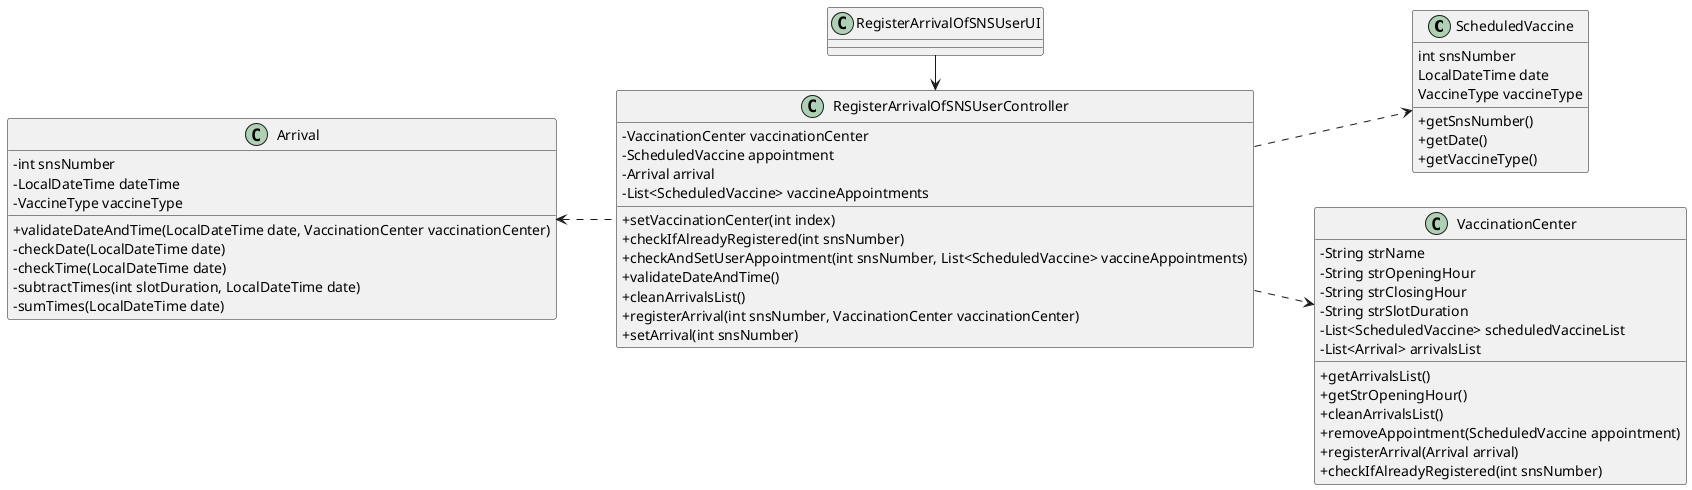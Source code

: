 @startuml
'https://plantuml.com/class-diagram

skinparam classAttributeIconSize 0


class ScheduledVaccine {
int snsNumber
LocalDateTime date
VaccineType vaccineType
+getSnsNumber()
+getDate()
+getVaccineType()
}

'class Company

class VaccinationCenter {
-String strName
-String strOpeningHour
-String strClosingHour
-String strSlotDuration
-List<ScheduledVaccine> scheduledVaccineList
-List<Arrival> arrivalsList
+getArrivalsList()
+getStrOpeningHour()
+cleanArrivalsList()
+removeAppointment(ScheduledVaccine appointment)
+registerArrival(Arrival arrival)
+checkIfAlreadyRegistered(int snsNumber)
}


class RegisterArrivalOfSNSUserUI

class RegisterArrivalOfSNSUserController{
-VaccinationCenter vaccinationCenter
-ScheduledVaccine appointment
-Arrival arrival
-List<ScheduledVaccine> vaccineAppointments
+setVaccinationCenter(int index)
+checkIfAlreadyRegistered(int snsNumber)
+checkAndSetUserAppointment(int snsNumber, List<ScheduledVaccine> vaccineAppointments)
+validateDateAndTime()
+cleanArrivalsList()
+registerArrival(int snsNumber, VaccinationCenter vaccinationCenter)
+setArrival(int snsNumber)
}

class Arrival {
-int snsNumber
-LocalDateTime dateTime
-VaccineType vaccineType
+validateDateAndTime(LocalDateTime date, VaccinationCenter vaccinationCenter)
-checkDate(LocalDateTime date)
-checkTime(LocalDateTime date)
-subtractTimes(int slotDuration, LocalDateTime date)
-sumTimes(LocalDateTime date)
}


left to right direction

RegisterArrivalOfSNSUserController .up-> Arrival
RegisterArrivalOfSNSUserController ..> VaccinationCenter
RegisterArrivalOfSNSUserController ..> ScheduledVaccine
RegisterArrivalOfSNSUserUI -> RegisterArrivalOfSNSUserController

@enduml